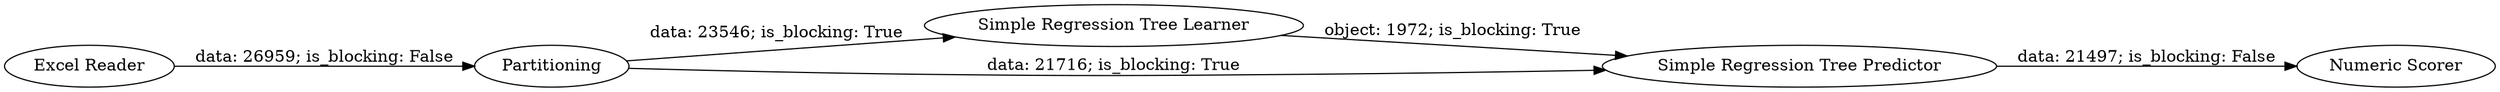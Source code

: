 digraph {
	"5679954312713405409_1" [label="Excel Reader"]
	"5679954312713405409_3" [label="Simple Regression Tree Learner"]
	"5679954312713405409_5" [label="Numeric Scorer"]
	"5679954312713405409_2" [label=Partitioning]
	"5679954312713405409_4" [label="Simple Regression Tree Predictor"]
	"5679954312713405409_2" -> "5679954312713405409_3" [label="data: 23546; is_blocking: True"]
	"5679954312713405409_4" -> "5679954312713405409_5" [label="data: 21497; is_blocking: False"]
	"5679954312713405409_2" -> "5679954312713405409_4" [label="data: 21716; is_blocking: True"]
	"5679954312713405409_1" -> "5679954312713405409_2" [label="data: 26959; is_blocking: False"]
	"5679954312713405409_3" -> "5679954312713405409_4" [label="object: 1972; is_blocking: True"]
	rankdir=LR
}
